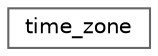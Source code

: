 digraph "类继承关系图"
{
 // LATEX_PDF_SIZE
  bgcolor="transparent";
  edge [fontname=Helvetica,fontsize=10,labelfontname=Helvetica,labelfontsize=10];
  node [fontname=Helvetica,fontsize=10,shape=box,height=0.2,width=0.4];
  rankdir="LR";
  Node0 [id="Node000000",label="time_zone",height=0.2,width=0.4,color="grey40", fillcolor="white", style="filled",URL="$structfmt__detail_1_1time__zone.html",tooltip=" "];
}

